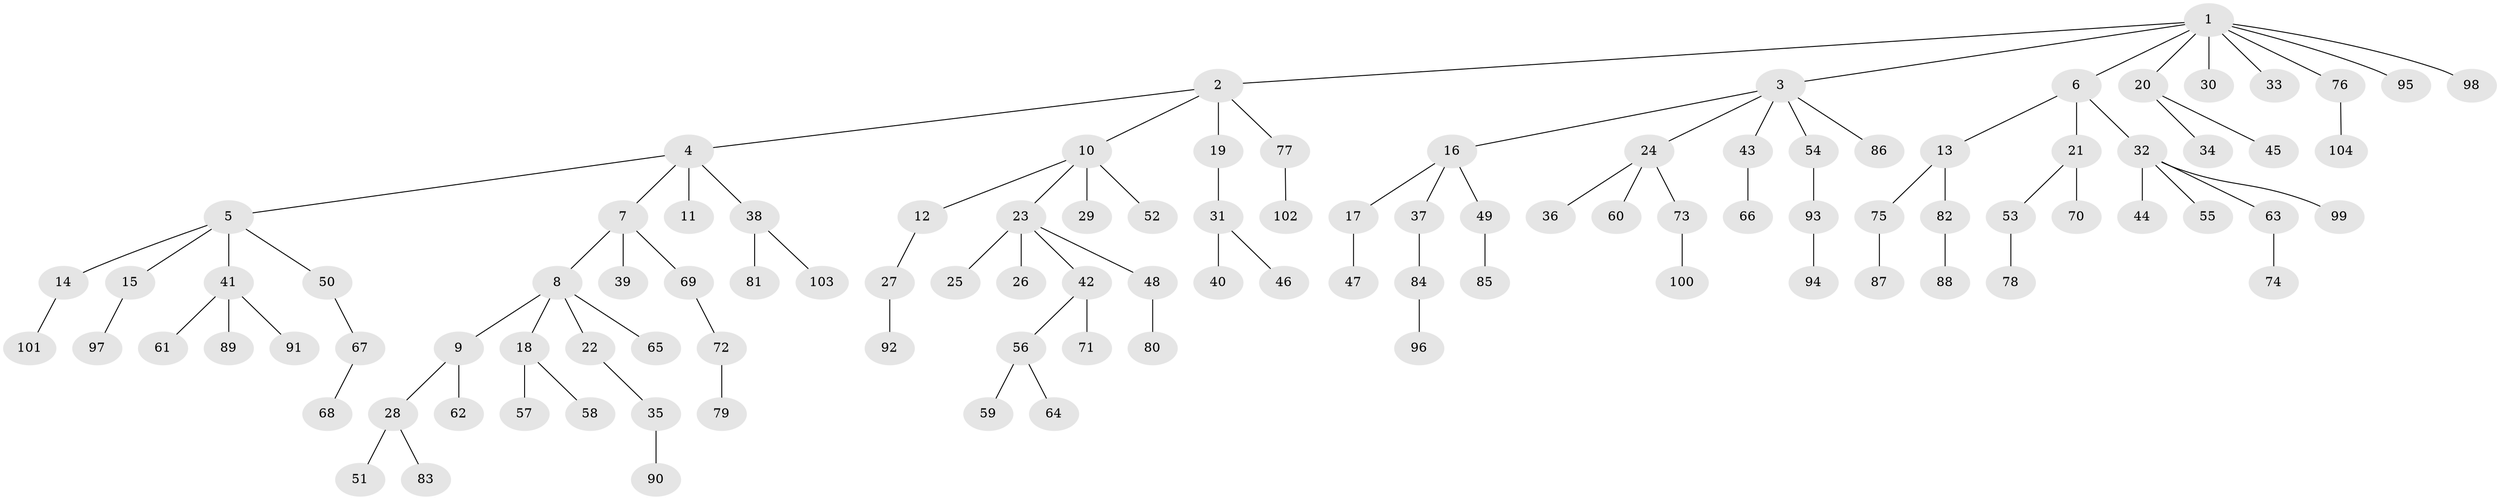 // Generated by graph-tools (version 1.1) at 2025/37/03/09/25 02:37:04]
// undirected, 104 vertices, 103 edges
graph export_dot {
graph [start="1"]
  node [color=gray90,style=filled];
  1;
  2;
  3;
  4;
  5;
  6;
  7;
  8;
  9;
  10;
  11;
  12;
  13;
  14;
  15;
  16;
  17;
  18;
  19;
  20;
  21;
  22;
  23;
  24;
  25;
  26;
  27;
  28;
  29;
  30;
  31;
  32;
  33;
  34;
  35;
  36;
  37;
  38;
  39;
  40;
  41;
  42;
  43;
  44;
  45;
  46;
  47;
  48;
  49;
  50;
  51;
  52;
  53;
  54;
  55;
  56;
  57;
  58;
  59;
  60;
  61;
  62;
  63;
  64;
  65;
  66;
  67;
  68;
  69;
  70;
  71;
  72;
  73;
  74;
  75;
  76;
  77;
  78;
  79;
  80;
  81;
  82;
  83;
  84;
  85;
  86;
  87;
  88;
  89;
  90;
  91;
  92;
  93;
  94;
  95;
  96;
  97;
  98;
  99;
  100;
  101;
  102;
  103;
  104;
  1 -- 2;
  1 -- 3;
  1 -- 6;
  1 -- 20;
  1 -- 30;
  1 -- 33;
  1 -- 76;
  1 -- 95;
  1 -- 98;
  2 -- 4;
  2 -- 10;
  2 -- 19;
  2 -- 77;
  3 -- 16;
  3 -- 24;
  3 -- 43;
  3 -- 54;
  3 -- 86;
  4 -- 5;
  4 -- 7;
  4 -- 11;
  4 -- 38;
  5 -- 14;
  5 -- 15;
  5 -- 41;
  5 -- 50;
  6 -- 13;
  6 -- 21;
  6 -- 32;
  7 -- 8;
  7 -- 39;
  7 -- 69;
  8 -- 9;
  8 -- 18;
  8 -- 22;
  8 -- 65;
  9 -- 28;
  9 -- 62;
  10 -- 12;
  10 -- 23;
  10 -- 29;
  10 -- 52;
  12 -- 27;
  13 -- 75;
  13 -- 82;
  14 -- 101;
  15 -- 97;
  16 -- 17;
  16 -- 37;
  16 -- 49;
  17 -- 47;
  18 -- 57;
  18 -- 58;
  19 -- 31;
  20 -- 34;
  20 -- 45;
  21 -- 53;
  21 -- 70;
  22 -- 35;
  23 -- 25;
  23 -- 26;
  23 -- 42;
  23 -- 48;
  24 -- 36;
  24 -- 60;
  24 -- 73;
  27 -- 92;
  28 -- 51;
  28 -- 83;
  31 -- 40;
  31 -- 46;
  32 -- 44;
  32 -- 55;
  32 -- 63;
  32 -- 99;
  35 -- 90;
  37 -- 84;
  38 -- 81;
  38 -- 103;
  41 -- 61;
  41 -- 89;
  41 -- 91;
  42 -- 56;
  42 -- 71;
  43 -- 66;
  48 -- 80;
  49 -- 85;
  50 -- 67;
  53 -- 78;
  54 -- 93;
  56 -- 59;
  56 -- 64;
  63 -- 74;
  67 -- 68;
  69 -- 72;
  72 -- 79;
  73 -- 100;
  75 -- 87;
  76 -- 104;
  77 -- 102;
  82 -- 88;
  84 -- 96;
  93 -- 94;
}
